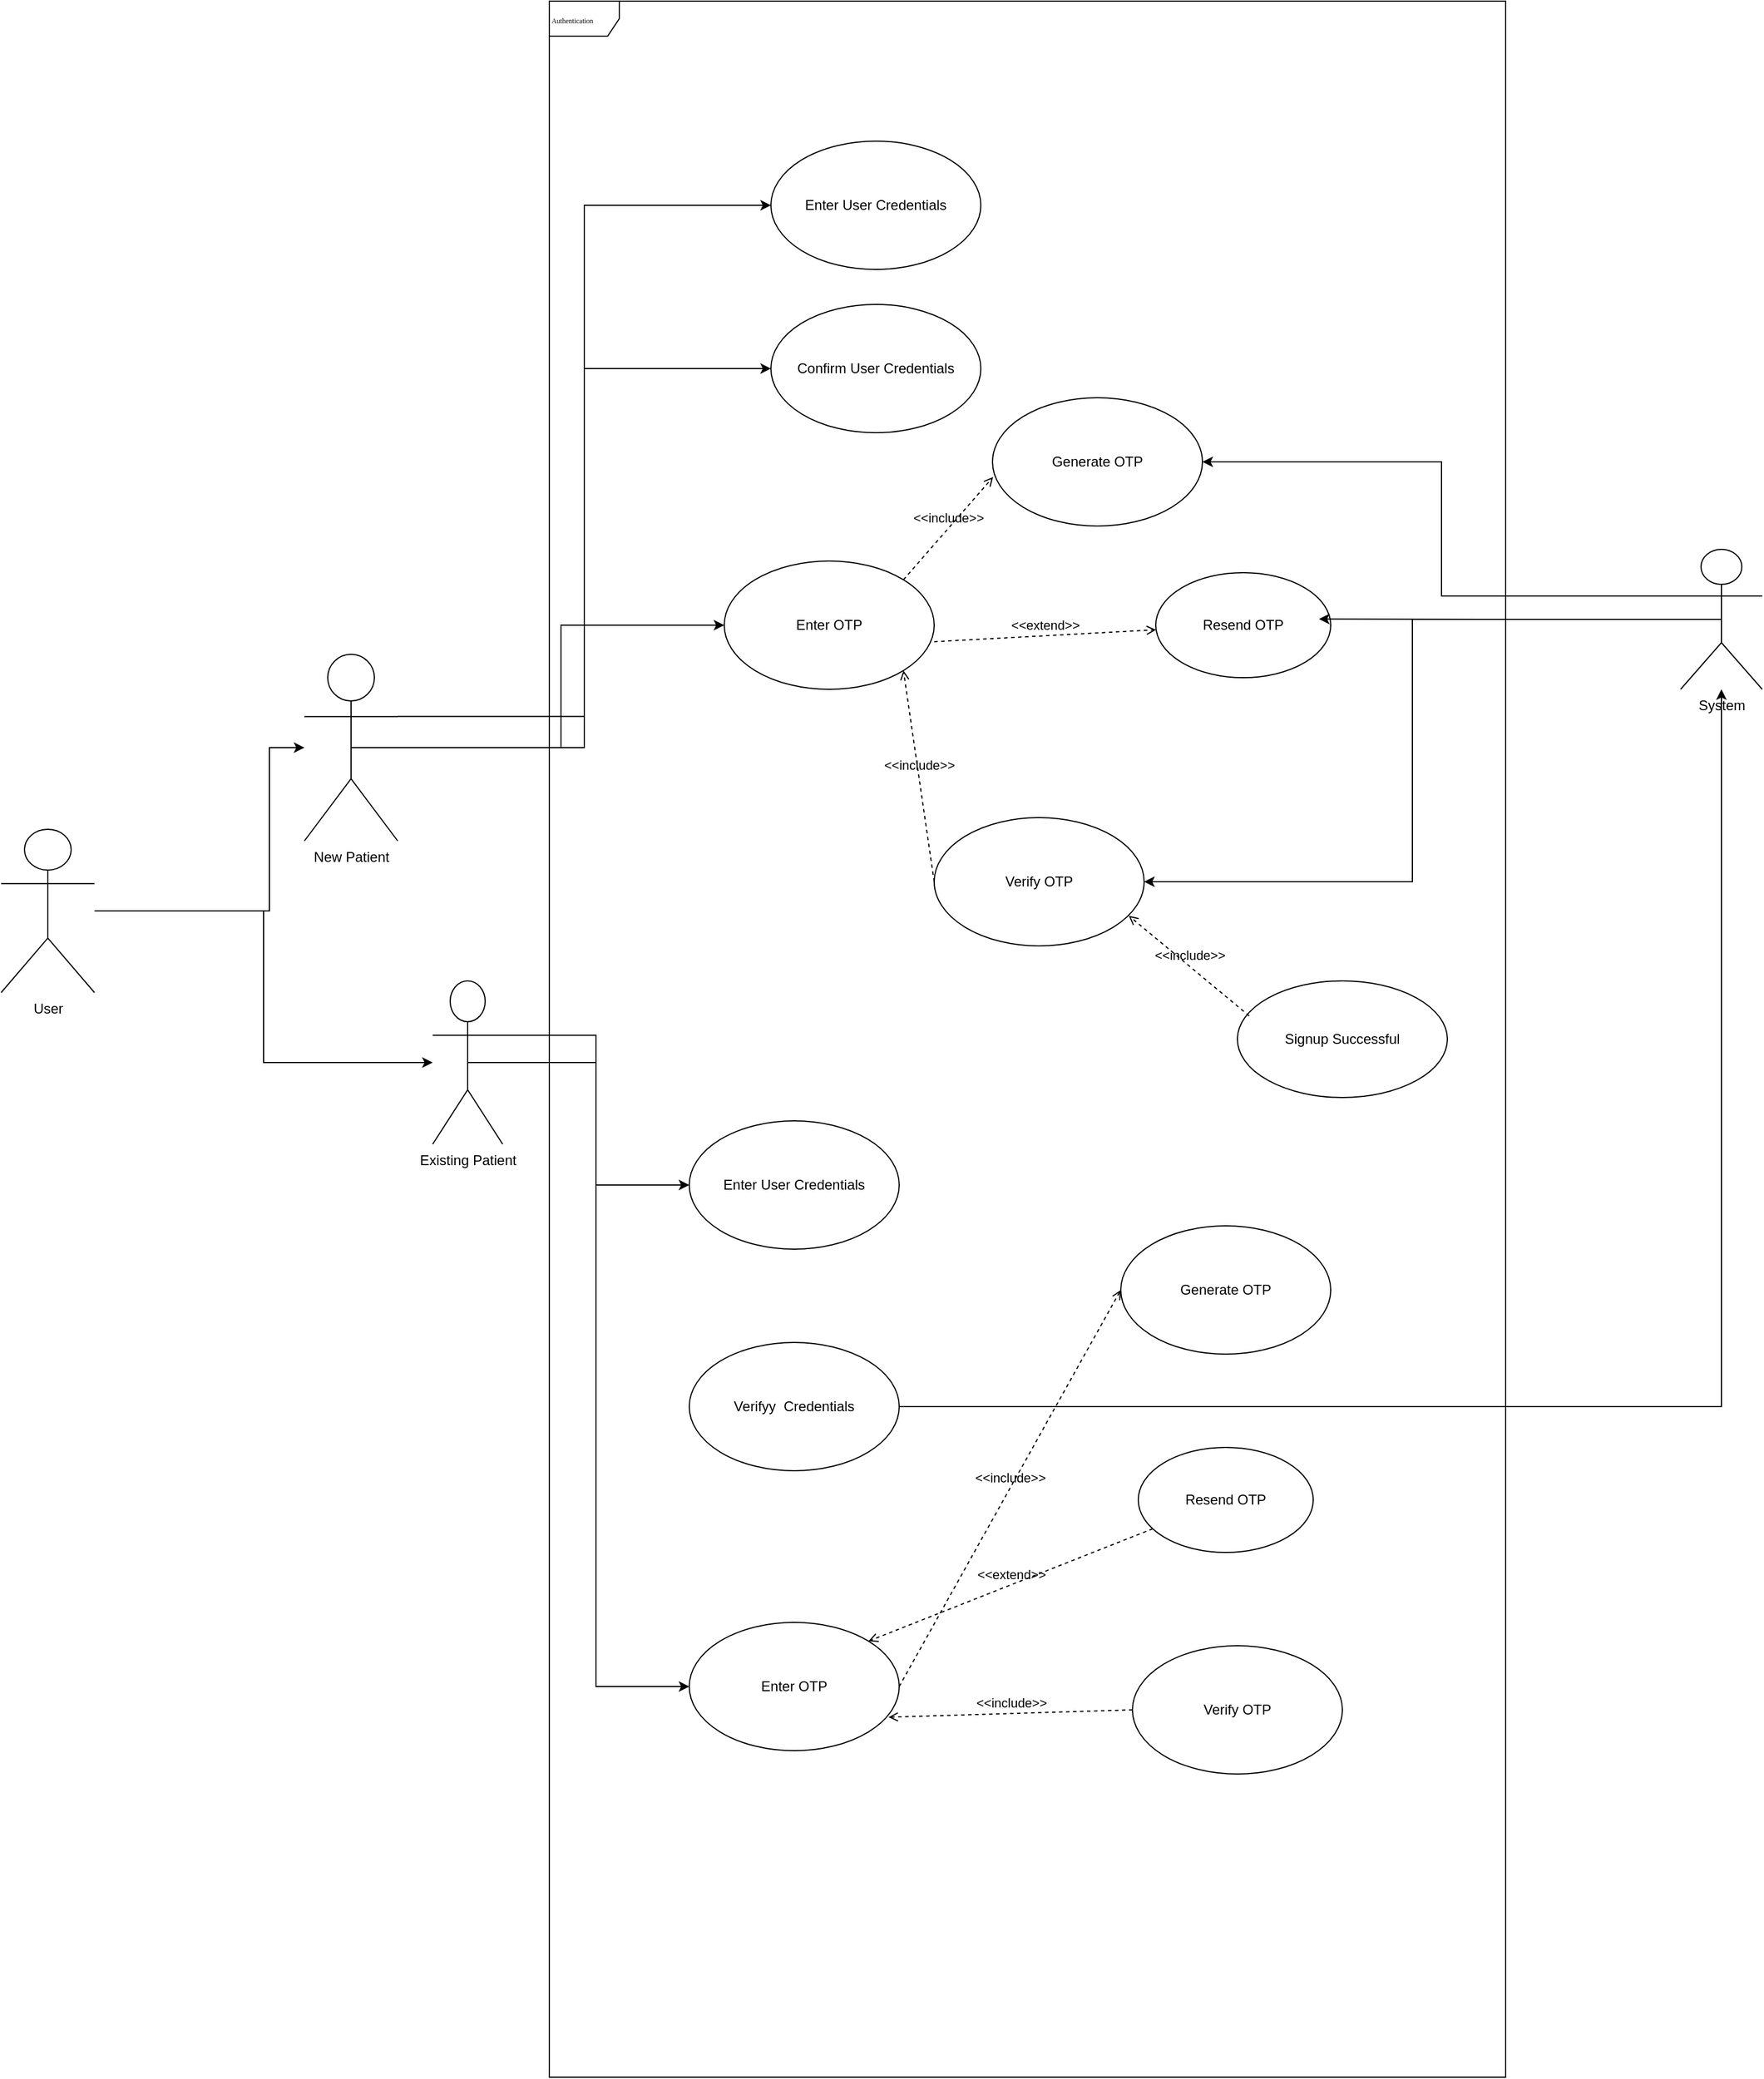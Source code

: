 <mxfile version="24.0.5" type="github">
  <diagram name="Page-1" id="c4acf3e9-155e-7222-9cf6-157b1a14988f">
    <mxGraphModel dx="680" dy="969" grid="1" gridSize="10" guides="1" tooltips="1" connect="1" arrows="1" fold="1" page="1" pageScale="1" pageWidth="850" pageHeight="1100" background="none" math="0" shadow="0">
      <root>
        <mxCell id="0" />
        <mxCell id="1" parent="0" />
        <mxCell id="17acba5748e5396b-1" value="&lt;font style=&quot;font-size: 6px;&quot;&gt;Authentication&lt;/font&gt;" style="shape=umlFrame;whiteSpace=wrap;html=1;rounded=0;shadow=0;comic=0;labelBackgroundColor=none;strokeWidth=1;fontFamily=Verdana;fontSize=10;align=left;" parent="1" vertex="1">
          <mxGeometry x="1320" y="150" width="820" height="1780" as="geometry" />
        </mxCell>
        <mxCell id="EnCKKxPeQJcOOB2GuZfE-8" value="" style="edgeStyle=orthogonalEdgeStyle;rounded=0;orthogonalLoop=1;jettySize=auto;html=1;" edge="1" parent="1" source="EnCKKxPeQJcOOB2GuZfE-1" target="EnCKKxPeQJcOOB2GuZfE-7">
          <mxGeometry relative="1" as="geometry">
            <Array as="points">
              <mxPoint x="1080" y="930" />
              <mxPoint x="1080" y="790" />
            </Array>
          </mxGeometry>
        </mxCell>
        <mxCell id="EnCKKxPeQJcOOB2GuZfE-11" value="" style="edgeStyle=orthogonalEdgeStyle;rounded=0;orthogonalLoop=1;jettySize=auto;html=1;" edge="1" parent="1" source="EnCKKxPeQJcOOB2GuZfE-1" target="EnCKKxPeQJcOOB2GuZfE-10">
          <mxGeometry relative="1" as="geometry" />
        </mxCell>
        <mxCell id="EnCKKxPeQJcOOB2GuZfE-1" value="User" style="shape=umlActor;verticalLabelPosition=bottom;verticalAlign=top;html=1;outlineConnect=0;" vertex="1" parent="1">
          <mxGeometry x="850" y="860" width="80" height="140" as="geometry" />
        </mxCell>
        <mxCell id="EnCKKxPeQJcOOB2GuZfE-32" style="edgeStyle=orthogonalEdgeStyle;rounded=0;orthogonalLoop=1;jettySize=auto;html=1;exitX=0;exitY=0.333;exitDx=0;exitDy=0;exitPerimeter=0;entryX=1;entryY=0.5;entryDx=0;entryDy=0;" edge="1" parent="1" source="EnCKKxPeQJcOOB2GuZfE-2" target="EnCKKxPeQJcOOB2GuZfE-20">
          <mxGeometry relative="1" as="geometry" />
        </mxCell>
        <mxCell id="EnCKKxPeQJcOOB2GuZfE-34" style="edgeStyle=orthogonalEdgeStyle;rounded=0;orthogonalLoop=1;jettySize=auto;html=1;entryX=1;entryY=0.5;entryDx=0;entryDy=0;" edge="1" parent="1" source="EnCKKxPeQJcOOB2GuZfE-2" target="EnCKKxPeQJcOOB2GuZfE-22">
          <mxGeometry relative="1" as="geometry" />
        </mxCell>
        <mxCell id="EnCKKxPeQJcOOB2GuZfE-2" value="System" style="shape=umlActor;verticalLabelPosition=bottom;verticalAlign=top;html=1;outlineConnect=0;" vertex="1" parent="1">
          <mxGeometry x="2290" y="620" width="70" height="120" as="geometry" />
        </mxCell>
        <mxCell id="EnCKKxPeQJcOOB2GuZfE-27" style="edgeStyle=orthogonalEdgeStyle;rounded=0;orthogonalLoop=1;jettySize=auto;html=1;exitX=1;exitY=0.333;exitDx=0;exitDy=0;exitPerimeter=0;entryX=0;entryY=0.5;entryDx=0;entryDy=0;" edge="1" parent="1" source="EnCKKxPeQJcOOB2GuZfE-7" target="EnCKKxPeQJcOOB2GuZfE-14">
          <mxGeometry relative="1" as="geometry" />
        </mxCell>
        <mxCell id="EnCKKxPeQJcOOB2GuZfE-28" style="edgeStyle=orthogonalEdgeStyle;rounded=0;orthogonalLoop=1;jettySize=auto;html=1;exitX=0.5;exitY=0.5;exitDx=0;exitDy=0;exitPerimeter=0;entryX=0;entryY=0.5;entryDx=0;entryDy=0;" edge="1" parent="1" source="EnCKKxPeQJcOOB2GuZfE-7" target="EnCKKxPeQJcOOB2GuZfE-19">
          <mxGeometry relative="1" as="geometry" />
        </mxCell>
        <mxCell id="EnCKKxPeQJcOOB2GuZfE-31" style="edgeStyle=orthogonalEdgeStyle;rounded=0;orthogonalLoop=1;jettySize=auto;html=1;exitX=0.5;exitY=0.5;exitDx=0;exitDy=0;exitPerimeter=0;" edge="1" parent="1" source="EnCKKxPeQJcOOB2GuZfE-7" target="EnCKKxPeQJcOOB2GuZfE-21">
          <mxGeometry relative="1" as="geometry" />
        </mxCell>
        <mxCell id="EnCKKxPeQJcOOB2GuZfE-7" value="New Patient" style="shape=umlActor;verticalLabelPosition=bottom;verticalAlign=top;html=1;outlineConnect=0;" vertex="1" parent="1">
          <mxGeometry x="1110" y="710" width="80" height="160" as="geometry" />
        </mxCell>
        <mxCell id="EnCKKxPeQJcOOB2GuZfE-50" style="edgeStyle=orthogonalEdgeStyle;rounded=0;orthogonalLoop=1;jettySize=auto;html=1;exitX=1;exitY=0.333;exitDx=0;exitDy=0;exitPerimeter=0;" edge="1" parent="1" source="EnCKKxPeQJcOOB2GuZfE-10" target="EnCKKxPeQJcOOB2GuZfE-41">
          <mxGeometry relative="1" as="geometry" />
        </mxCell>
        <mxCell id="EnCKKxPeQJcOOB2GuZfE-53" style="edgeStyle=orthogonalEdgeStyle;rounded=0;orthogonalLoop=1;jettySize=auto;html=1;exitX=0.5;exitY=0.5;exitDx=0;exitDy=0;exitPerimeter=0;entryX=0;entryY=0.5;entryDx=0;entryDy=0;" edge="1" parent="1" source="EnCKKxPeQJcOOB2GuZfE-10" target="EnCKKxPeQJcOOB2GuZfE-44">
          <mxGeometry relative="1" as="geometry" />
        </mxCell>
        <mxCell id="EnCKKxPeQJcOOB2GuZfE-10" value="Existing Patient" style="shape=umlActor;verticalLabelPosition=bottom;verticalAlign=top;html=1;outlineConnect=0;" vertex="1" parent="1">
          <mxGeometry x="1220" y="990" width="60" height="140" as="geometry" />
        </mxCell>
        <mxCell id="EnCKKxPeQJcOOB2GuZfE-14" value="Enter User Credentials" style="ellipse;whiteSpace=wrap;html=1;" vertex="1" parent="1">
          <mxGeometry x="1510" y="270" width="180" height="110" as="geometry" />
        </mxCell>
        <mxCell id="EnCKKxPeQJcOOB2GuZfE-19" value="Confirm User Credentials" style="ellipse;whiteSpace=wrap;html=1;" vertex="1" parent="1">
          <mxGeometry x="1510" y="410" width="180" height="110" as="geometry" />
        </mxCell>
        <mxCell id="EnCKKxPeQJcOOB2GuZfE-20" value="Generate OTP&lt;span style=&quot;color: rgba(0, 0, 0, 0); font-family: monospace; font-size: 0px; text-align: start; text-wrap: nowrap;&quot;&gt;%3CmxGraphModel%3E%3Croot%3E%3CmxCell%20id%3D%220%22%2F%3E%3CmxCell%20id%3D%221%22%20parent%3D%220%22%2F%3E%3CmxCell%20id%3D%222%22%20value%3D%22Confirm%20Your%20Credentials%22%20style%3D%22ellipse%3BwhiteSpace%3Dwrap%3Bhtml%3D1%3B%22%20vertex%3D%221%22%20parent%3D%221%22%3E%3CmxGeometry%20x%3D%221510%22%20y%3D%22410%22%20width%3D%22180%22%20height%3D%22110%22%20as%3D%22geometry%22%2F%3E%3C%2FmxCell%3E%3C%2Froot%3E%3C%2FmxGraphModel%3E&lt;/span&gt;" style="ellipse;whiteSpace=wrap;html=1;" vertex="1" parent="1">
          <mxGeometry x="1700" y="490" width="180" height="110" as="geometry" />
        </mxCell>
        <mxCell id="EnCKKxPeQJcOOB2GuZfE-21" value="Enter OTP" style="ellipse;whiteSpace=wrap;html=1;" vertex="1" parent="1">
          <mxGeometry x="1470" y="630" width="180" height="110" as="geometry" />
        </mxCell>
        <mxCell id="EnCKKxPeQJcOOB2GuZfE-22" value="Verify OTP" style="ellipse;whiteSpace=wrap;html=1;" vertex="1" parent="1">
          <mxGeometry x="1650" y="850" width="180" height="110" as="geometry" />
        </mxCell>
        <mxCell id="EnCKKxPeQJcOOB2GuZfE-23" value="Resend OTP" style="ellipse;whiteSpace=wrap;html=1;" vertex="1" parent="1">
          <mxGeometry x="1840" y="640" width="150" height="90" as="geometry" />
        </mxCell>
        <mxCell id="EnCKKxPeQJcOOB2GuZfE-24" value="&amp;lt;&amp;lt;include&amp;gt;&amp;gt;" style="html=1;verticalAlign=bottom;labelBackgroundColor=none;endArrow=open;endFill=0;dashed=1;rounded=0;exitX=1;exitY=0;exitDx=0;exitDy=0;entryX=0.003;entryY=0.618;entryDx=0;entryDy=0;entryPerimeter=0;" edge="1" parent="1" source="EnCKKxPeQJcOOB2GuZfE-21" target="EnCKKxPeQJcOOB2GuZfE-20">
          <mxGeometry width="160" relative="1" as="geometry">
            <mxPoint x="1520" y="840" as="sourcePoint" />
            <mxPoint x="1680" y="840" as="targetPoint" />
          </mxGeometry>
        </mxCell>
        <mxCell id="EnCKKxPeQJcOOB2GuZfE-25" value="&amp;lt;&amp;lt;include&amp;gt;&amp;gt;" style="html=1;verticalAlign=bottom;labelBackgroundColor=none;endArrow=open;endFill=0;dashed=1;rounded=0;exitX=0;exitY=0.5;exitDx=0;exitDy=0;entryX=1;entryY=1;entryDx=0;entryDy=0;" edge="1" parent="1" source="EnCKKxPeQJcOOB2GuZfE-22" target="EnCKKxPeQJcOOB2GuZfE-21">
          <mxGeometry width="160" relative="1" as="geometry">
            <mxPoint x="1520" y="840" as="sourcePoint" />
            <mxPoint x="1680" y="840" as="targetPoint" />
          </mxGeometry>
        </mxCell>
        <mxCell id="EnCKKxPeQJcOOB2GuZfE-26" value="&amp;lt;&amp;lt;extend&amp;gt;&amp;gt;" style="html=1;verticalAlign=bottom;labelBackgroundColor=none;endArrow=open;endFill=0;dashed=1;rounded=0;exitX=1;exitY=0.629;exitDx=0;exitDy=0;exitPerimeter=0;" edge="1" parent="1" source="EnCKKxPeQJcOOB2GuZfE-21" target="EnCKKxPeQJcOOB2GuZfE-23">
          <mxGeometry width="160" relative="1" as="geometry">
            <mxPoint x="1520" y="840" as="sourcePoint" />
            <mxPoint x="1680" y="840" as="targetPoint" />
          </mxGeometry>
        </mxCell>
        <mxCell id="EnCKKxPeQJcOOB2GuZfE-33" style="edgeStyle=orthogonalEdgeStyle;rounded=0;orthogonalLoop=1;jettySize=auto;html=1;exitX=0.5;exitY=0.5;exitDx=0;exitDy=0;exitPerimeter=0;entryX=0.933;entryY=0.441;entryDx=0;entryDy=0;entryPerimeter=0;" edge="1" parent="1" source="EnCKKxPeQJcOOB2GuZfE-2" target="EnCKKxPeQJcOOB2GuZfE-23">
          <mxGeometry relative="1" as="geometry" />
        </mxCell>
        <mxCell id="EnCKKxPeQJcOOB2GuZfE-41" value="Enter User Credentials" style="ellipse;whiteSpace=wrap;html=1;" vertex="1" parent="1">
          <mxGeometry x="1440" y="1110" width="180" height="110" as="geometry" />
        </mxCell>
        <mxCell id="EnCKKxPeQJcOOB2GuZfE-49" style="edgeStyle=orthogonalEdgeStyle;rounded=0;orthogonalLoop=1;jettySize=auto;html=1;exitX=1;exitY=0.5;exitDx=0;exitDy=0;" edge="1" parent="1" source="EnCKKxPeQJcOOB2GuZfE-42" target="EnCKKxPeQJcOOB2GuZfE-2">
          <mxGeometry relative="1" as="geometry" />
        </mxCell>
        <mxCell id="EnCKKxPeQJcOOB2GuZfE-42" value="Verifyy&amp;nbsp; Credentials" style="ellipse;whiteSpace=wrap;html=1;" vertex="1" parent="1">
          <mxGeometry x="1440" y="1300" width="180" height="110" as="geometry" />
        </mxCell>
        <mxCell id="EnCKKxPeQJcOOB2GuZfE-43" value="Generate OTP&lt;span style=&quot;color: rgba(0, 0, 0, 0); font-family: monospace; font-size: 0px; text-align: start; text-wrap: nowrap;&quot;&gt;%3CmxGraphModel%3E%3Croot%3E%3CmxCell%20id%3D%220%22%2F%3E%3CmxCell%20id%3D%221%22%20parent%3D%220%22%2F%3E%3CmxCell%20id%3D%222%22%20value%3D%22Confirm%20Your%20Credentials%22%20style%3D%22ellipse%3BwhiteSpace%3Dwrap%3Bhtml%3D1%3B%22%20vertex%3D%221%22%20parent%3D%221%22%3E%3CmxGeometry%20x%3D%221510%22%20y%3D%22410%22%20width%3D%22180%22%20height%3D%22110%22%20as%3D%22geometry%22%2F%3E%3C%2FmxCell%3E%3C%2Froot%3E%3C%2FmxGraphModel%3E&lt;/span&gt;" style="ellipse;whiteSpace=wrap;html=1;" vertex="1" parent="1">
          <mxGeometry x="1810" y="1200" width="180" height="110" as="geometry" />
        </mxCell>
        <mxCell id="EnCKKxPeQJcOOB2GuZfE-44" value="Enter OTP" style="ellipse;whiteSpace=wrap;html=1;" vertex="1" parent="1">
          <mxGeometry x="1440" y="1540" width="180" height="110" as="geometry" />
        </mxCell>
        <mxCell id="EnCKKxPeQJcOOB2GuZfE-45" value="Verify OTP" style="ellipse;whiteSpace=wrap;html=1;" vertex="1" parent="1">
          <mxGeometry x="1820" y="1560" width="180" height="110" as="geometry" />
        </mxCell>
        <mxCell id="EnCKKxPeQJcOOB2GuZfE-46" value="Resend OTP" style="ellipse;whiteSpace=wrap;html=1;" vertex="1" parent="1">
          <mxGeometry x="1825" y="1390" width="150" height="90" as="geometry" />
        </mxCell>
        <mxCell id="EnCKKxPeQJcOOB2GuZfE-47" value="Signup Successful" style="ellipse;whiteSpace=wrap;html=1;" vertex="1" parent="1">
          <mxGeometry x="1910" y="990" width="180" height="100" as="geometry" />
        </mxCell>
        <mxCell id="EnCKKxPeQJcOOB2GuZfE-52" value="&amp;lt;&amp;lt;include&amp;gt;&amp;gt;" style="html=1;verticalAlign=bottom;labelBackgroundColor=none;endArrow=open;endFill=0;dashed=1;rounded=0;exitX=1;exitY=0.5;exitDx=0;exitDy=0;entryX=0;entryY=0.5;entryDx=0;entryDy=0;" edge="1" parent="1" source="EnCKKxPeQJcOOB2GuZfE-44" target="EnCKKxPeQJcOOB2GuZfE-43">
          <mxGeometry width="160" relative="1" as="geometry">
            <mxPoint x="1270" y="800" as="sourcePoint" />
            <mxPoint x="1430" y="800" as="targetPoint" />
          </mxGeometry>
        </mxCell>
        <mxCell id="EnCKKxPeQJcOOB2GuZfE-54" value="&amp;lt;&amp;lt;include&amp;gt;&amp;gt;" style="html=1;verticalAlign=bottom;labelBackgroundColor=none;endArrow=open;endFill=0;dashed=1;rounded=0;exitX=0;exitY=0.5;exitDx=0;exitDy=0;entryX=0.949;entryY=0.739;entryDx=0;entryDy=0;entryPerimeter=0;" edge="1" parent="1" source="EnCKKxPeQJcOOB2GuZfE-45" target="EnCKKxPeQJcOOB2GuZfE-44">
          <mxGeometry width="160" relative="1" as="geometry">
            <mxPoint x="1270" y="1370" as="sourcePoint" />
            <mxPoint x="1430" y="1370" as="targetPoint" />
          </mxGeometry>
        </mxCell>
        <mxCell id="EnCKKxPeQJcOOB2GuZfE-55" value="&amp;lt;&amp;lt;extend&amp;gt;&amp;gt;" style="html=1;verticalAlign=bottom;labelBackgroundColor=none;endArrow=open;endFill=0;dashed=1;rounded=0;entryX=1;entryY=0;entryDx=0;entryDy=0;" edge="1" parent="1" source="EnCKKxPeQJcOOB2GuZfE-46" target="EnCKKxPeQJcOOB2GuZfE-44">
          <mxGeometry width="160" relative="1" as="geometry">
            <mxPoint x="1270" y="1260" as="sourcePoint" />
            <mxPoint x="1430" y="1260" as="targetPoint" />
          </mxGeometry>
        </mxCell>
        <mxCell id="EnCKKxPeQJcOOB2GuZfE-56" value="&amp;lt;&amp;lt;include&amp;gt;&amp;gt;" style="html=1;verticalAlign=bottom;labelBackgroundColor=none;endArrow=open;endFill=0;dashed=1;rounded=0;entryX=0.927;entryY=0.765;entryDx=0;entryDy=0;entryPerimeter=0;exitX=0.056;exitY=0.3;exitDx=0;exitDy=0;exitPerimeter=0;" edge="1" parent="1" source="EnCKKxPeQJcOOB2GuZfE-47" target="EnCKKxPeQJcOOB2GuZfE-22">
          <mxGeometry width="160" relative="1" as="geometry">
            <mxPoint x="1690" y="1010" as="sourcePoint" />
            <mxPoint x="1850" y="1010" as="targetPoint" />
          </mxGeometry>
        </mxCell>
      </root>
    </mxGraphModel>
  </diagram>
</mxfile>

